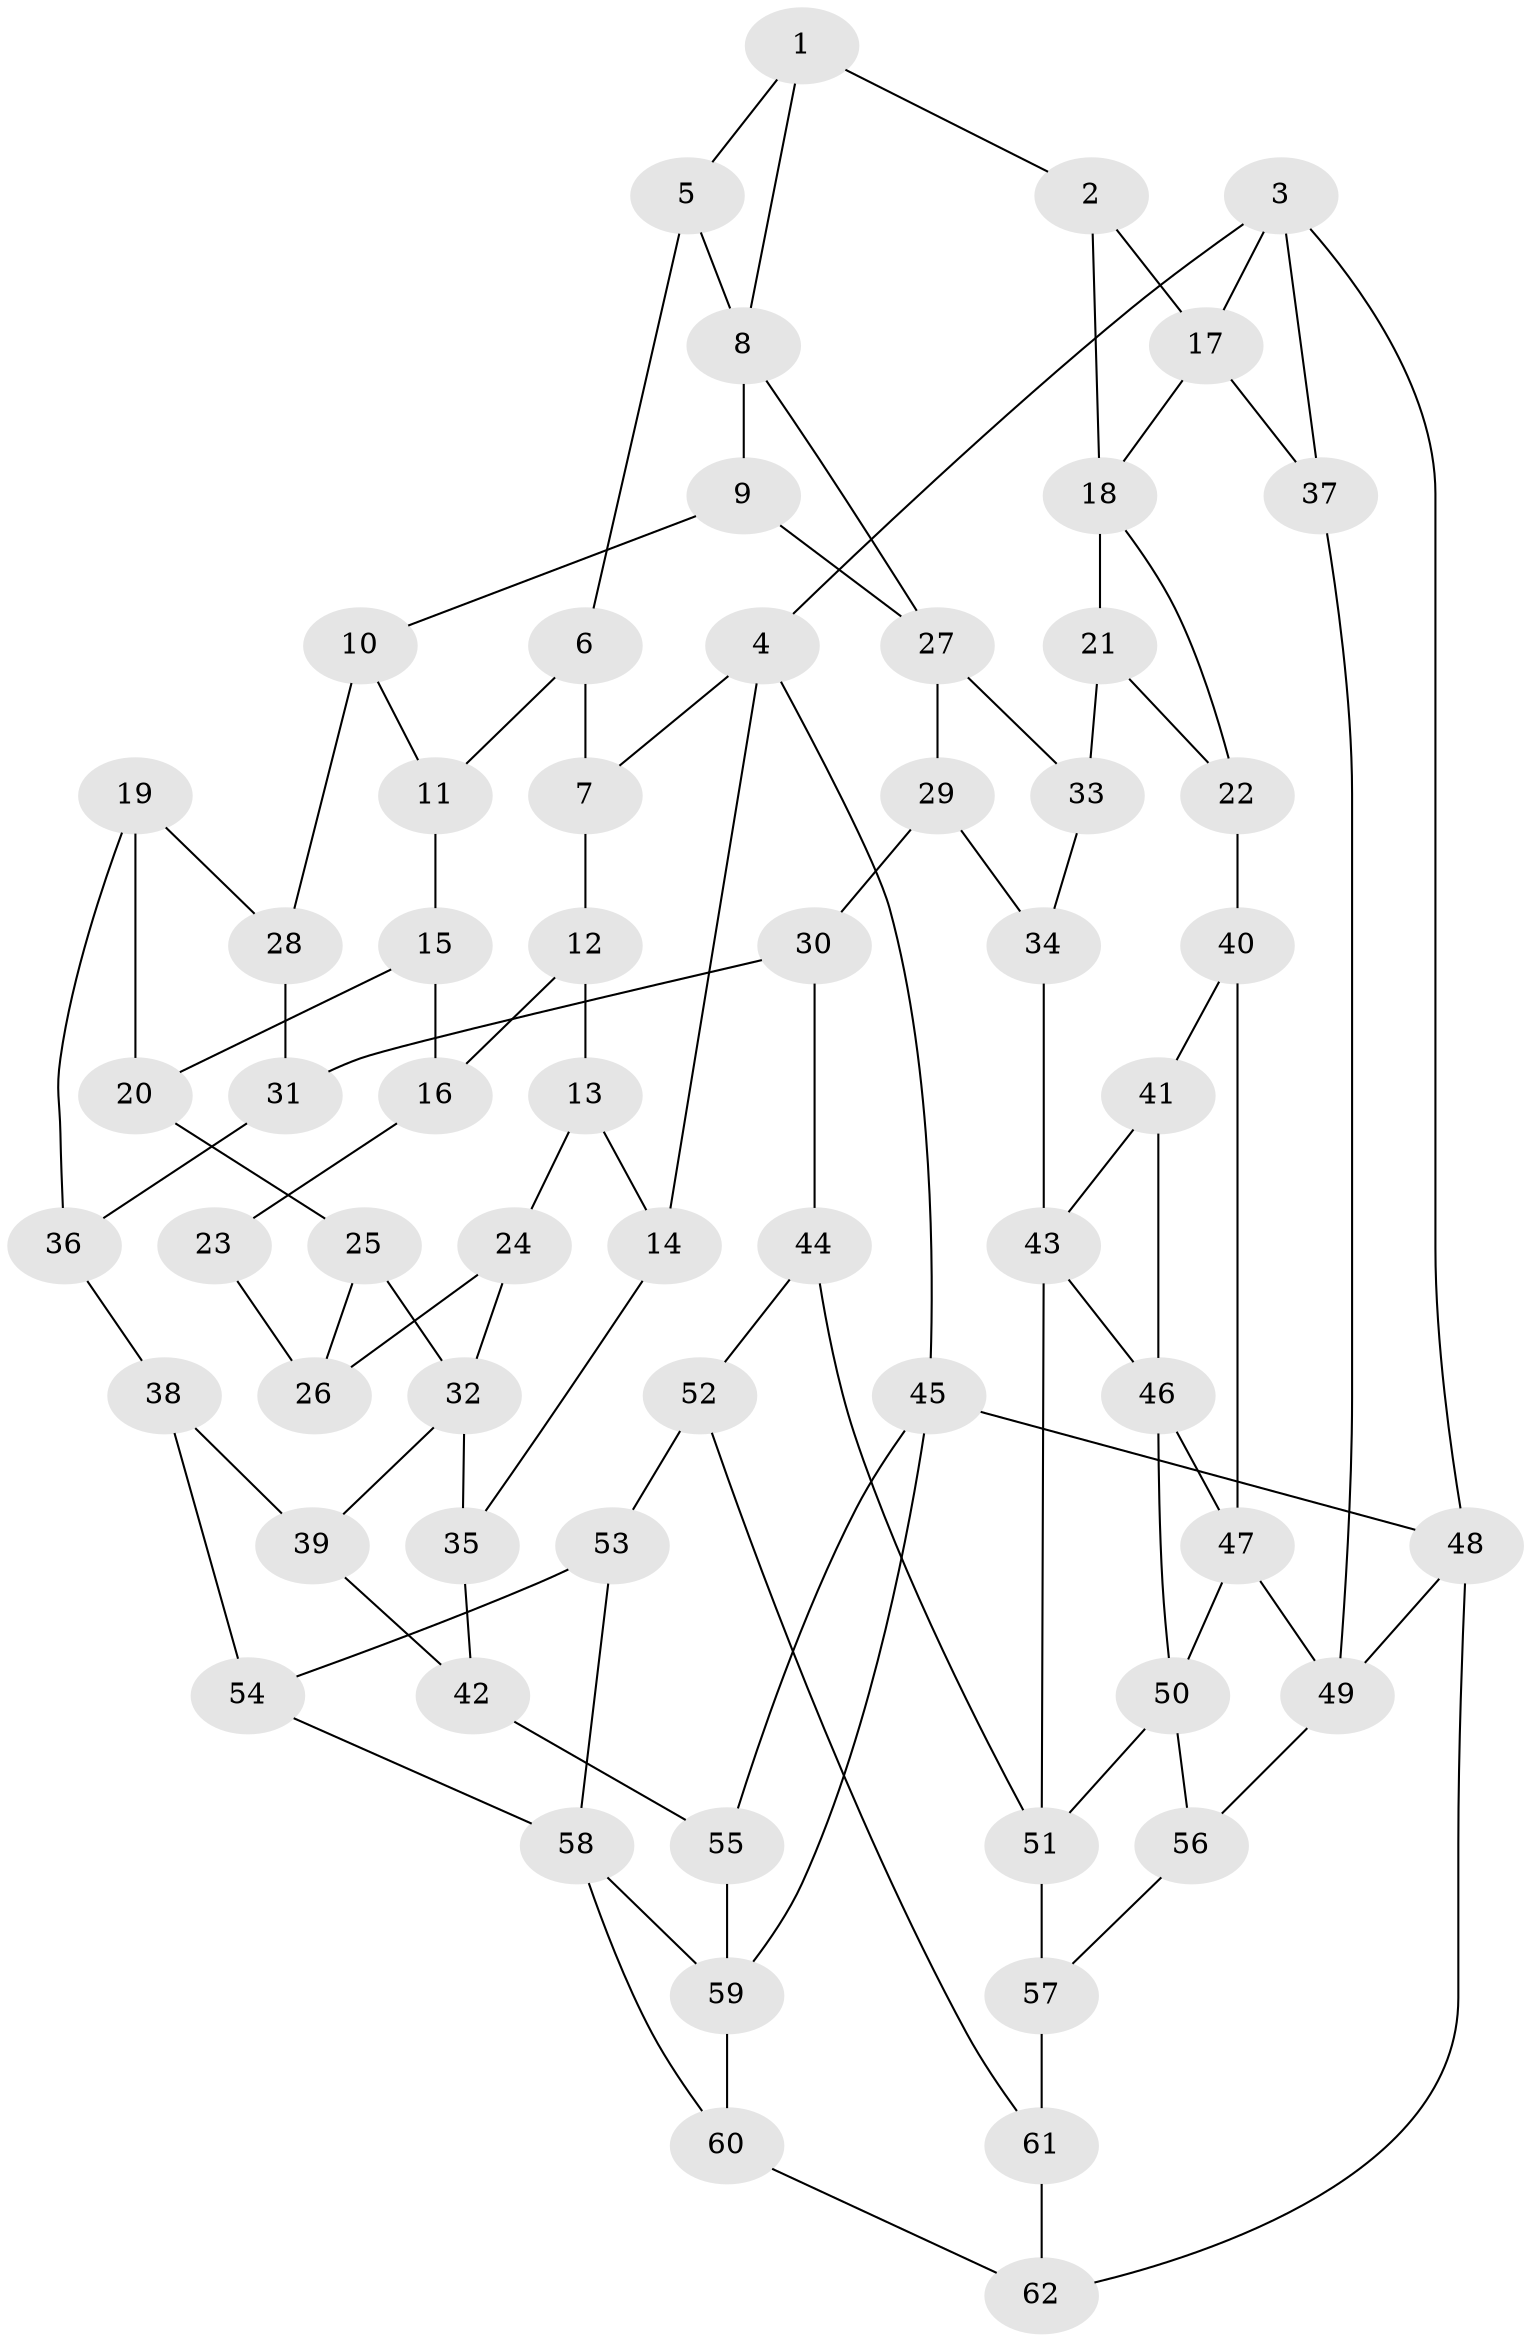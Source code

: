 // original degree distribution, {3: 0.022727272727272728, 5: 0.5, 4: 0.25, 6: 0.22727272727272727}
// Generated by graph-tools (version 1.1) at 2025/38/03/04/25 23:38:27]
// undirected, 62 vertices, 101 edges
graph export_dot {
  node [color=gray90,style=filled];
  1;
  2;
  3;
  4;
  5;
  6;
  7;
  8;
  9;
  10;
  11;
  12;
  13;
  14;
  15;
  16;
  17;
  18;
  19;
  20;
  21;
  22;
  23;
  24;
  25;
  26;
  27;
  28;
  29;
  30;
  31;
  32;
  33;
  34;
  35;
  36;
  37;
  38;
  39;
  40;
  41;
  42;
  43;
  44;
  45;
  46;
  47;
  48;
  49;
  50;
  51;
  52;
  53;
  54;
  55;
  56;
  57;
  58;
  59;
  60;
  61;
  62;
  1 -- 2 [weight=1.0];
  1 -- 5 [weight=1.0];
  1 -- 8 [weight=1.0];
  2 -- 17 [weight=1.0];
  2 -- 18 [weight=1.0];
  3 -- 4 [weight=1.0];
  3 -- 17 [weight=1.0];
  3 -- 37 [weight=1.0];
  3 -- 48 [weight=1.0];
  4 -- 7 [weight=1.0];
  4 -- 14 [weight=1.0];
  4 -- 45 [weight=1.0];
  5 -- 6 [weight=1.0];
  5 -- 8 [weight=1.0];
  6 -- 7 [weight=1.0];
  6 -- 11 [weight=1.0];
  7 -- 12 [weight=1.0];
  8 -- 9 [weight=1.0];
  8 -- 27 [weight=1.0];
  9 -- 10 [weight=1.0];
  9 -- 27 [weight=1.0];
  10 -- 11 [weight=1.0];
  10 -- 28 [weight=2.0];
  11 -- 15 [weight=1.0];
  12 -- 13 [weight=1.0];
  12 -- 16 [weight=1.0];
  13 -- 14 [weight=1.0];
  13 -- 24 [weight=1.0];
  14 -- 35 [weight=1.0];
  15 -- 16 [weight=1.0];
  15 -- 20 [weight=1.0];
  16 -- 23 [weight=1.0];
  17 -- 18 [weight=1.0];
  17 -- 37 [weight=1.0];
  18 -- 21 [weight=1.0];
  18 -- 22 [weight=1.0];
  19 -- 20 [weight=1.0];
  19 -- 28 [weight=1.0];
  19 -- 36 [weight=1.0];
  20 -- 25 [weight=1.0];
  21 -- 22 [weight=1.0];
  21 -- 33 [weight=2.0];
  22 -- 40 [weight=1.0];
  23 -- 26 [weight=2.0];
  24 -- 26 [weight=1.0];
  24 -- 32 [weight=1.0];
  25 -- 26 [weight=1.0];
  25 -- 32 [weight=1.0];
  27 -- 29 [weight=1.0];
  27 -- 33 [weight=1.0];
  28 -- 31 [weight=1.0];
  29 -- 30 [weight=1.0];
  29 -- 34 [weight=1.0];
  30 -- 31 [weight=1.0];
  30 -- 44 [weight=1.0];
  31 -- 36 [weight=1.0];
  32 -- 35 [weight=1.0];
  32 -- 39 [weight=1.0];
  33 -- 34 [weight=1.0];
  34 -- 43 [weight=1.0];
  35 -- 42 [weight=1.0];
  36 -- 38 [weight=1.0];
  37 -- 49 [weight=1.0];
  38 -- 39 [weight=1.0];
  38 -- 54 [weight=2.0];
  39 -- 42 [weight=1.0];
  40 -- 41 [weight=1.0];
  40 -- 47 [weight=1.0];
  41 -- 43 [weight=1.0];
  41 -- 46 [weight=1.0];
  42 -- 55 [weight=2.0];
  43 -- 46 [weight=1.0];
  43 -- 51 [weight=1.0];
  44 -- 51 [weight=1.0];
  44 -- 52 [weight=1.0];
  45 -- 48 [weight=1.0];
  45 -- 55 [weight=1.0];
  45 -- 59 [weight=1.0];
  46 -- 47 [weight=1.0];
  46 -- 50 [weight=1.0];
  47 -- 49 [weight=1.0];
  47 -- 50 [weight=1.0];
  48 -- 49 [weight=1.0];
  48 -- 62 [weight=1.0];
  49 -- 56 [weight=1.0];
  50 -- 51 [weight=1.0];
  50 -- 56 [weight=1.0];
  51 -- 57 [weight=1.0];
  52 -- 53 [weight=1.0];
  52 -- 61 [weight=1.0];
  53 -- 54 [weight=1.0];
  53 -- 58 [weight=1.0];
  54 -- 58 [weight=1.0];
  55 -- 59 [weight=1.0];
  56 -- 57 [weight=1.0];
  57 -- 61 [weight=2.0];
  58 -- 59 [weight=1.0];
  58 -- 60 [weight=1.0];
  59 -- 60 [weight=1.0];
  60 -- 62 [weight=1.0];
  61 -- 62 [weight=1.0];
}
